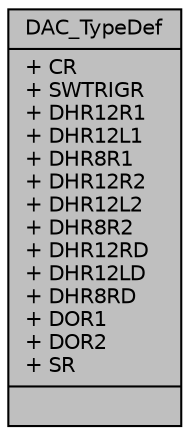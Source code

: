 digraph "DAC_TypeDef"
{
  edge [fontname="Helvetica",fontsize="10",labelfontname="Helvetica",labelfontsize="10"];
  node [fontname="Helvetica",fontsize="10",shape=record];
  Node1 [label="{DAC_TypeDef\n|+ CR\l+ SWTRIGR\l+ DHR12R1\l+ DHR12L1\l+ DHR8R1\l+ DHR12R2\l+ DHR12L2\l+ DHR8R2\l+ DHR12RD\l+ DHR12LD\l+ DHR8RD\l+ DOR1\l+ DOR2\l+ SR\l|}",height=0.2,width=0.4,color="black", fillcolor="grey75", style="filled", fontcolor="black"];
}
